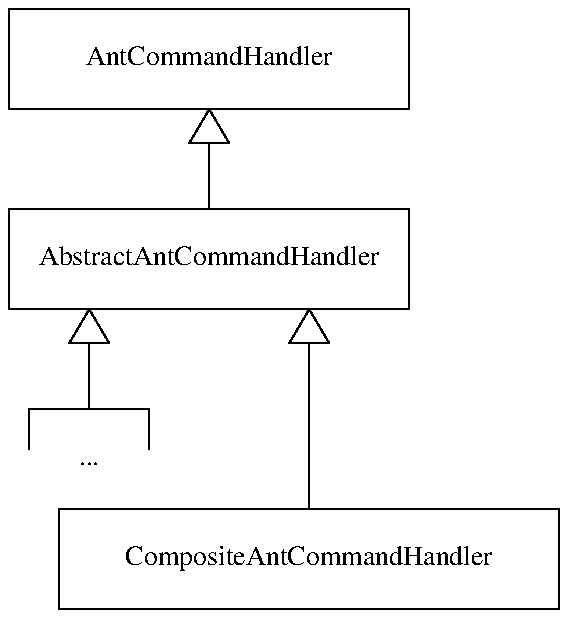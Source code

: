 .PS
define triangle { line from $1 down $2*sqrt(3)*0.5 left $2*0.5 then right $2*0.5 ; B: line right $2*0.5; line to $1 };
ANT_COMMAND_HANDLER: box wid 2 "AntCommandHandler";
TRI_1: triangle( bottom of last box, 0.2 );
ABSTRACT_ANT_COMMAND_HANDLER:
[  box wid 2 "AbstractAntCommandHandler"
] with .n at last box.s - (0, 0.5);
move to TRI_1.s;
line down TRI_1.s.y - ABSTRACT_ANT_COMMAND_HANDLER.n.y;
move to ABSTRACT_ANT_COMMAND_HANDLER.s;
move left from 1/4 of the way between ABSTRACT_ANT_COMMAND_HANDLER.w and ABSTRACT_ANT_COMMAND_HANDLER.e;
move right 0.1;
move down 0.75;
#line down 0.5;
L1: line right 0.3;
line up 0;
INVIS1: [ box invis wid 0 "" ];# with .s at ABSTRACT_ANT_COMMAND_HANDLER.s;
TRI_B: triangle( INVIS1.n, 0.2 );
move down 0.5;
INVIS2: [ box invis wid 0 "" ];
line from TRI_B.s down TRI_B.s.y - INVIS2.n.y;
L2: line right 0.3;
move to L1.w;
line down 0.2;
move to L2.e;
line down 0.2;
move to L2.w;
box invis "...";
move to (3/4 of the way between ABSTRACT_ANT_COMMAND_HANDLER.w and ABSTRACT_ANT_COMMAND_HANDLER.e, ABSTRACT_ANT_COMMAND_HANDLER.s);
INVIS3: [ box invis wid 0 "" ];
TRI_C: triangle( INVIS3.n, 0.2 );
move down 1;
INVIS4: [ box invis wid 0 "" ];
L3: line from TRI_C.s down TRI_C.s.y - INVIS4.n.y;
COMPOSITE: box wid 2.5 "CompositeAntCommandHandler";
.PE
